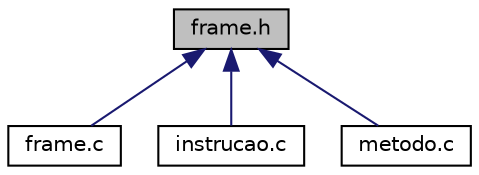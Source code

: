 digraph "frame.h"
{
  edge [fontname="Helvetica",fontsize="10",labelfontname="Helvetica",labelfontsize="10"];
  node [fontname="Helvetica",fontsize="10",shape=record];
  Node7 [label="frame.h",height=0.2,width=0.4,color="black", fillcolor="grey75", style="filled", fontcolor="black"];
  Node7 -> Node8 [dir="back",color="midnightblue",fontsize="10",style="solid"];
  Node8 [label="frame.c",height=0.2,width=0.4,color="black", fillcolor="white", style="filled",URL="$frame_8c.html",tooltip="Gerenciamento e alocação de memória das frames do programa executado. "];
  Node7 -> Node9 [dir="back",color="midnightblue",fontsize="10",style="solid"];
  Node9 [label="instrucao.c",height=0.2,width=0.4,color="black", fillcolor="white", style="filled",URL="$instrucao_8c.html",tooltip="Define, interpreta e executa as instruções do programa sendo executado. "];
  Node7 -> Node10 [dir="back",color="midnightblue",fontsize="10",style="solid"];
  Node10 [label="metodo.c",height=0.2,width=0.4,color="black", fillcolor="white", style="filled",URL="$metodo_8c.html",tooltip="Arquivo que carrega a area de metodos na memoria para inciar a execucao do programa Java..."];
}
